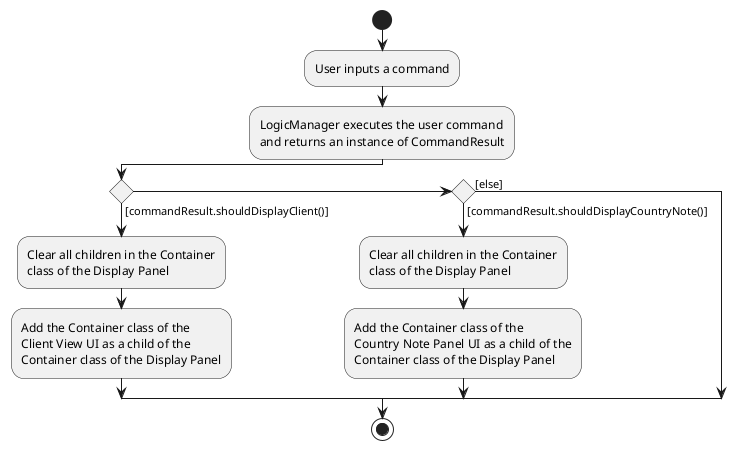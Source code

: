 @startuml
start
:User inputs a command;

'Since the beta syntax does not support placing the condition outside the
'diamond we place it as the true branch instead.

:LogicManager executes the user command
and returns an instance of CommandResult;

if () then ([commandResult.shouldDisplayClient()])
    :Clear all children in the Container
    class of the Display Panel;
    :Add the Container class of the
    Client View UI as a child of the
    Container class of the Display Panel;
elseif () then ([commandResult.shouldDisplayCountryNote()])
    :Clear all children in the Container
    class of the Display Panel;
    :Add the Container class of the
    Country Note Panel UI as a child of the
    Container class of the Display Panel;
else ([else])

endif
stop
@enduml
